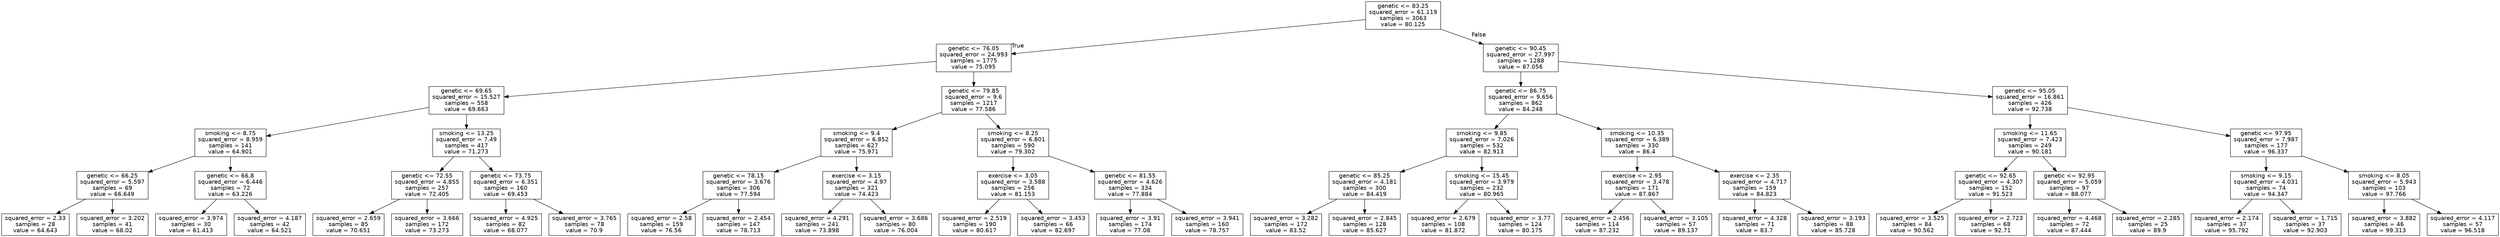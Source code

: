 digraph Tree {
node [shape=box, fontname="helvetica"] ;
edge [fontname="helvetica"] ;
0 [label="genetic <= 83.25\nsquared_error = 61.119\nsamples = 3063\nvalue = 80.125"] ;
1 [label="genetic <= 76.05\nsquared_error = 24.993\nsamples = 1775\nvalue = 75.095"] ;
0 -> 1 [labeldistance=2.5, labelangle=45, headlabel="True"] ;
2 [label="genetic <= 69.65\nsquared_error = 15.527\nsamples = 558\nvalue = 69.663"] ;
1 -> 2 ;
3 [label="smoking <= 8.75\nsquared_error = 8.959\nsamples = 141\nvalue = 64.901"] ;
2 -> 3 ;
4 [label="genetic <= 66.25\nsquared_error = 5.597\nsamples = 69\nvalue = 66.649"] ;
3 -> 4 ;
5 [label="squared_error = 2.33\nsamples = 28\nvalue = 64.643"] ;
4 -> 5 ;
6 [label="squared_error = 3.202\nsamples = 41\nvalue = 68.02"] ;
4 -> 6 ;
7 [label="genetic <= 66.8\nsquared_error = 6.446\nsamples = 72\nvalue = 63.226"] ;
3 -> 7 ;
8 [label="squared_error = 3.974\nsamples = 30\nvalue = 61.413"] ;
7 -> 8 ;
9 [label="squared_error = 4.187\nsamples = 42\nvalue = 64.521"] ;
7 -> 9 ;
10 [label="smoking <= 13.25\nsquared_error = 7.49\nsamples = 417\nvalue = 71.273"] ;
2 -> 10 ;
11 [label="genetic <= 72.55\nsquared_error = 4.855\nsamples = 257\nvalue = 72.405"] ;
10 -> 11 ;
12 [label="squared_error = 2.659\nsamples = 85\nvalue = 70.651"] ;
11 -> 12 ;
13 [label="squared_error = 3.666\nsamples = 172\nvalue = 73.273"] ;
11 -> 13 ;
14 [label="genetic <= 73.75\nsquared_error = 6.351\nsamples = 160\nvalue = 69.453"] ;
10 -> 14 ;
15 [label="squared_error = 4.925\nsamples = 82\nvalue = 68.077"] ;
14 -> 15 ;
16 [label="squared_error = 3.765\nsamples = 78\nvalue = 70.9"] ;
14 -> 16 ;
17 [label="genetic <= 79.85\nsquared_error = 9.6\nsamples = 1217\nvalue = 77.586"] ;
1 -> 17 ;
18 [label="smoking <= 9.4\nsquared_error = 6.852\nsamples = 627\nvalue = 75.971"] ;
17 -> 18 ;
19 [label="genetic <= 78.15\nsquared_error = 3.676\nsamples = 306\nvalue = 77.594"] ;
18 -> 19 ;
20 [label="squared_error = 2.58\nsamples = 159\nvalue = 76.56"] ;
19 -> 20 ;
21 [label="squared_error = 2.454\nsamples = 147\nvalue = 78.713"] ;
19 -> 21 ;
22 [label="exercise <= 3.15\nsquared_error = 4.97\nsamples = 321\nvalue = 74.423"] ;
18 -> 22 ;
23 [label="squared_error = 4.291\nsamples = 241\nvalue = 73.898"] ;
22 -> 23 ;
24 [label="squared_error = 3.686\nsamples = 80\nvalue = 76.004"] ;
22 -> 24 ;
25 [label="smoking <= 8.25\nsquared_error = 6.801\nsamples = 590\nvalue = 79.302"] ;
17 -> 25 ;
26 [label="exercise <= 3.05\nsquared_error = 3.588\nsamples = 256\nvalue = 81.153"] ;
25 -> 26 ;
27 [label="squared_error = 2.519\nsamples = 190\nvalue = 80.617"] ;
26 -> 27 ;
28 [label="squared_error = 3.453\nsamples = 66\nvalue = 82.697"] ;
26 -> 28 ;
29 [label="genetic <= 81.55\nsquared_error = 4.626\nsamples = 334\nvalue = 77.884"] ;
25 -> 29 ;
30 [label="squared_error = 3.91\nsamples = 174\nvalue = 77.08"] ;
29 -> 30 ;
31 [label="squared_error = 3.941\nsamples = 160\nvalue = 78.757"] ;
29 -> 31 ;
32 [label="genetic <= 90.45\nsquared_error = 27.997\nsamples = 1288\nvalue = 87.056"] ;
0 -> 32 [labeldistance=2.5, labelangle=-45, headlabel="False"] ;
33 [label="genetic <= 86.75\nsquared_error = 9.656\nsamples = 862\nvalue = 84.248"] ;
32 -> 33 ;
34 [label="smoking <= 9.85\nsquared_error = 7.026\nsamples = 532\nvalue = 82.913"] ;
33 -> 34 ;
35 [label="genetic <= 85.25\nsquared_error = 4.181\nsamples = 300\nvalue = 84.419"] ;
34 -> 35 ;
36 [label="squared_error = 3.282\nsamples = 172\nvalue = 83.52"] ;
35 -> 36 ;
37 [label="squared_error = 2.845\nsamples = 128\nvalue = 85.627"] ;
35 -> 37 ;
38 [label="smoking <= 15.45\nsquared_error = 3.979\nsamples = 232\nvalue = 80.965"] ;
34 -> 38 ;
39 [label="squared_error = 2.679\nsamples = 108\nvalue = 81.872"] ;
38 -> 39 ;
40 [label="squared_error = 3.77\nsamples = 124\nvalue = 80.175"] ;
38 -> 40 ;
41 [label="smoking <= 10.35\nsquared_error = 6.389\nsamples = 330\nvalue = 86.4"] ;
33 -> 41 ;
42 [label="exercise <= 2.95\nsquared_error = 3.478\nsamples = 171\nvalue = 87.867"] ;
41 -> 42 ;
43 [label="squared_error = 2.456\nsamples = 114\nvalue = 87.232"] ;
42 -> 43 ;
44 [label="squared_error = 3.105\nsamples = 57\nvalue = 89.137"] ;
42 -> 44 ;
45 [label="exercise <= 2.35\nsquared_error = 4.717\nsamples = 159\nvalue = 84.823"] ;
41 -> 45 ;
46 [label="squared_error = 4.328\nsamples = 71\nvalue = 83.7"] ;
45 -> 46 ;
47 [label="squared_error = 3.193\nsamples = 88\nvalue = 85.728"] ;
45 -> 47 ;
48 [label="genetic <= 95.05\nsquared_error = 16.861\nsamples = 426\nvalue = 92.738"] ;
32 -> 48 ;
49 [label="smoking <= 11.65\nsquared_error = 7.423\nsamples = 249\nvalue = 90.181"] ;
48 -> 49 ;
50 [label="genetic <= 92.65\nsquared_error = 4.307\nsamples = 152\nvalue = 91.523"] ;
49 -> 50 ;
51 [label="squared_error = 3.525\nsamples = 84\nvalue = 90.562"] ;
50 -> 51 ;
52 [label="squared_error = 2.723\nsamples = 68\nvalue = 92.71"] ;
50 -> 52 ;
53 [label="genetic <= 92.95\nsquared_error = 5.059\nsamples = 97\nvalue = 88.077"] ;
49 -> 53 ;
54 [label="squared_error = 4.468\nsamples = 72\nvalue = 87.444"] ;
53 -> 54 ;
55 [label="squared_error = 2.285\nsamples = 25\nvalue = 89.9"] ;
53 -> 55 ;
56 [label="genetic <= 97.95\nsquared_error = 7.987\nsamples = 177\nvalue = 96.337"] ;
48 -> 56 ;
57 [label="smoking <= 9.15\nsquared_error = 4.031\nsamples = 74\nvalue = 94.347"] ;
56 -> 57 ;
58 [label="squared_error = 2.174\nsamples = 37\nvalue = 95.792"] ;
57 -> 58 ;
59 [label="squared_error = 1.715\nsamples = 37\nvalue = 92.903"] ;
57 -> 59 ;
60 [label="smoking <= 8.05\nsquared_error = 5.943\nsamples = 103\nvalue = 97.766"] ;
56 -> 60 ;
61 [label="squared_error = 3.882\nsamples = 46\nvalue = 99.313"] ;
60 -> 61 ;
62 [label="squared_error = 4.117\nsamples = 57\nvalue = 96.518"] ;
60 -> 62 ;
}